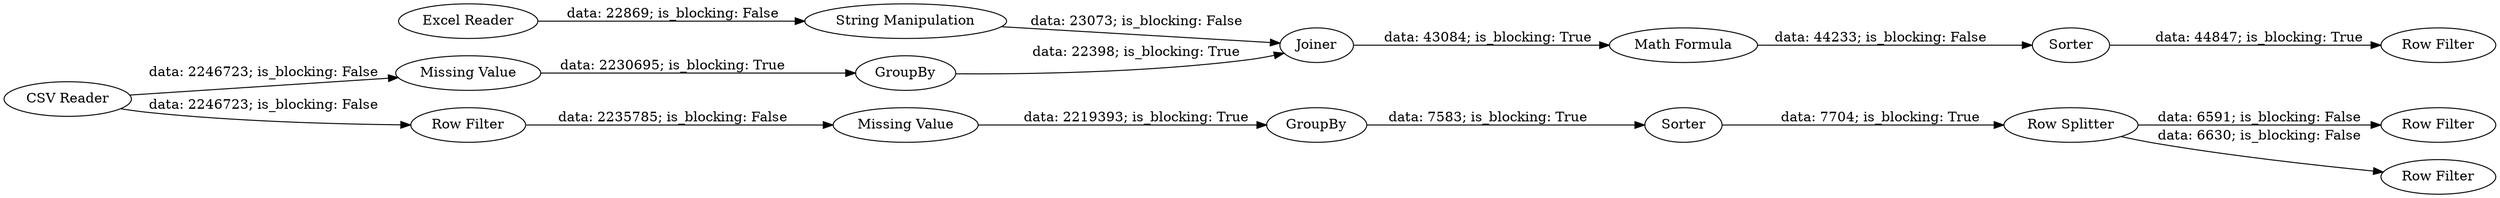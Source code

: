 digraph {
	"-6162407008073190140_8" [label="Row Splitter"]
	"-6162407008073190140_5" [label="Missing Value"]
	"-6162407008073190140_17" [label=GroupBy]
	"-6162407008073190140_4" [label=GroupBy]
	"-6162407008073190140_12" [label="String Manipulation"]
	"-6162407008073190140_13" [label="Math Formula"]
	"-6162407008073190140_16" [label="Row Filter"]
	"-6162407008073190140_14" [label="Missing Value"]
	"-6162407008073190140_1" [label="Excel Reader"]
	"-6162407008073190140_6" [label=Sorter]
	"-6162407008073190140_15" [label=Sorter]
	"-6162407008073190140_7" [label="Row Filter"]
	"-6162407008073190140_11" [label=Joiner]
	"-6162407008073190140_9" [label="Row Filter"]
	"-6162407008073190140_10" [label="Row Filter"]
	"-6162407008073190140_2" [label="CSV Reader"]
	"-6162407008073190140_14" -> "-6162407008073190140_17" [label="data: 2230695; is_blocking: True"]
	"-6162407008073190140_1" -> "-6162407008073190140_12" [label="data: 22869; is_blocking: False"]
	"-6162407008073190140_2" -> "-6162407008073190140_14" [label="data: 2246723; is_blocking: False"]
	"-6162407008073190140_13" -> "-6162407008073190140_15" [label="data: 44233; is_blocking: False"]
	"-6162407008073190140_2" -> "-6162407008073190140_10" [label="data: 2246723; is_blocking: False"]
	"-6162407008073190140_10" -> "-6162407008073190140_5" [label="data: 2235785; is_blocking: False"]
	"-6162407008073190140_11" -> "-6162407008073190140_13" [label="data: 43084; is_blocking: True"]
	"-6162407008073190140_8" -> "-6162407008073190140_9" [label="data: 6591; is_blocking: False"]
	"-6162407008073190140_5" -> "-6162407008073190140_4" [label="data: 2219393; is_blocking: True"]
	"-6162407008073190140_6" -> "-6162407008073190140_8" [label="data: 7704; is_blocking: True"]
	"-6162407008073190140_8" -> "-6162407008073190140_7" [label="data: 6630; is_blocking: False"]
	"-6162407008073190140_17" -> "-6162407008073190140_11" [label="data: 22398; is_blocking: True"]
	"-6162407008073190140_12" -> "-6162407008073190140_11" [label="data: 23073; is_blocking: False"]
	"-6162407008073190140_15" -> "-6162407008073190140_16" [label="data: 44847; is_blocking: True"]
	"-6162407008073190140_4" -> "-6162407008073190140_6" [label="data: 7583; is_blocking: True"]
	rankdir=LR
}
